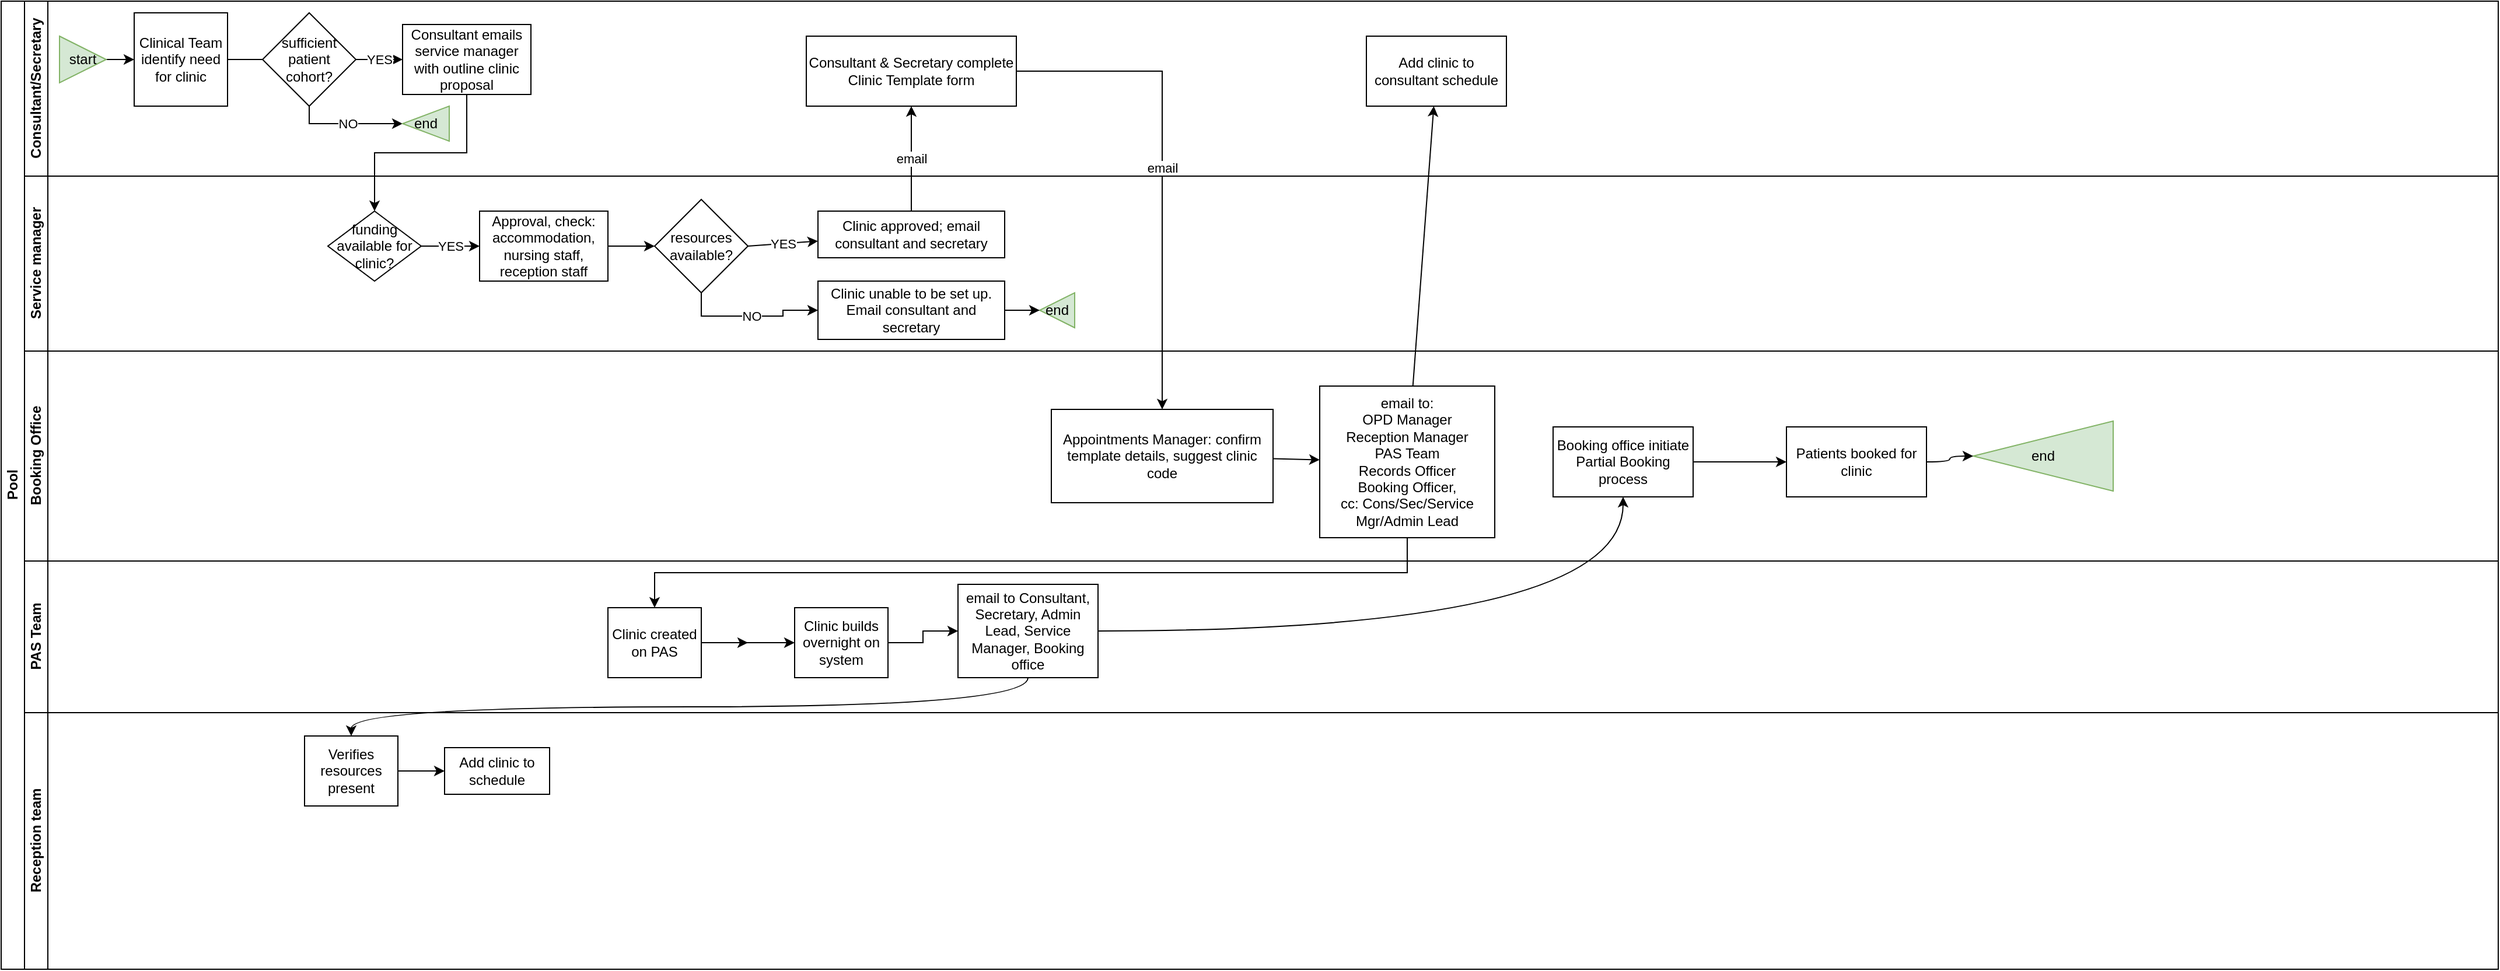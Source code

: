<mxfile version="15.6.6" type="github">
  <diagram id="prtHgNgQTEPvFCAcTncT" name="Page-1">
    <mxGraphModel dx="1078" dy="608" grid="1" gridSize="10" guides="1" tooltips="1" connect="1" arrows="1" fold="1" page="1" pageScale="1" pageWidth="827" pageHeight="1169" math="0" shadow="0">
      <root>
        <mxCell id="0" />
        <mxCell id="1" parent="0" />
        <mxCell id="dNxyNK7c78bLwvsdeMH5-19" value="Pool" style="swimlane;html=1;childLayout=stackLayout;resizeParent=1;resizeParentMax=0;horizontal=0;startSize=20;horizontalStack=0;fillColor=default;strokeColor=default;fontColor=default;" parent="1" vertex="1">
          <mxGeometry x="130" y="140" width="2140" height="830" as="geometry" />
        </mxCell>
        <mxCell id="dNxyNK7c78bLwvsdeMH5-35" value="email" style="edgeStyle=orthogonalEdgeStyle;rounded=0;orthogonalLoop=1;jettySize=auto;html=1;endArrow=classic;endFill=1;strokeColor=default;labelBackgroundColor=default;fontColor=default;exitX=1;exitY=0.5;exitDx=0;exitDy=0;" parent="dNxyNK7c78bLwvsdeMH5-19" source="dNxyNK7c78bLwvsdeMH5-28" target="dNxyNK7c78bLwvsdeMH5-34" edge="1">
          <mxGeometry relative="1" as="geometry" />
        </mxCell>
        <mxCell id="dNxyNK7c78bLwvsdeMH5-21" value="Consultant/Secretary" style="swimlane;html=1;startSize=20;horizontal=0;fillColor=default;strokeColor=default;fontColor=default;" parent="dNxyNK7c78bLwvsdeMH5-19" vertex="1">
          <mxGeometry x="20" width="2120" height="150" as="geometry" />
        </mxCell>
        <mxCell id="dNxyNK7c78bLwvsdeMH5-26" value="Consultant emails service manager with outline clinic proposal" style="rounded=0;whiteSpace=wrap;html=1;fontFamily=Helvetica;fontSize=12;fontColor=#000000;align=center;fillColor=default;strokeColor=default;" parent="dNxyNK7c78bLwvsdeMH5-21" vertex="1">
          <mxGeometry x="324" y="20" width="110" height="60" as="geometry" />
        </mxCell>
        <mxCell id="dNxyNK7c78bLwvsdeMH5-28" value="Consultant &amp;amp; Secretary complete Clinic Template form" style="whiteSpace=wrap;html=1;fontFamily=Helvetica;fontSize=12;fontColor=#000000;align=center;fillColor=default;strokeColor=default;" parent="dNxyNK7c78bLwvsdeMH5-21" vertex="1">
          <mxGeometry x="670" y="30" width="180" height="60" as="geometry" />
        </mxCell>
        <mxCell id="bUu3UqVvejy8OzPvvDE9-3" value="YES" style="edgeStyle=orthogonalEdgeStyle;rounded=0;orthogonalLoop=1;jettySize=auto;html=1;exitX=1;exitY=0.5;exitDx=0;exitDy=0;entryX=0;entryY=0.5;entryDx=0;entryDy=0;labelBackgroundColor=default;fontColor=default;strokeColor=default;startArrow=none;fillColor=default;" edge="1" parent="dNxyNK7c78bLwvsdeMH5-21" source="bUu3UqVvejy8OzPvvDE9-5" target="dNxyNK7c78bLwvsdeMH5-26">
          <mxGeometry relative="1" as="geometry" />
        </mxCell>
        <mxCell id="bUu3UqVvejy8OzPvvDE9-2" value="Clinical Team identify need for clinic" style="whiteSpace=wrap;html=1;aspect=fixed;fontColor=default;strokeColor=default;fillColor=default;" vertex="1" parent="dNxyNK7c78bLwvsdeMH5-21">
          <mxGeometry x="94" y="10" width="80" height="80" as="geometry" />
        </mxCell>
        <mxCell id="bUu3UqVvejy8OzPvvDE9-5" value="sufficient patient cohort?" style="rhombus;whiteSpace=wrap;html=1;fontColor=default;strokeColor=default;fillColor=default;" vertex="1" parent="dNxyNK7c78bLwvsdeMH5-21">
          <mxGeometry x="204" y="10" width="80" height="80" as="geometry" />
        </mxCell>
        <mxCell id="bUu3UqVvejy8OzPvvDE9-6" value="" style="edgeStyle=orthogonalEdgeStyle;rounded=0;orthogonalLoop=1;jettySize=auto;html=1;exitX=1;exitY=0.5;exitDx=0;exitDy=0;entryX=0;entryY=0.5;entryDx=0;entryDy=0;labelBackgroundColor=default;fontColor=default;strokeColor=default;endArrow=none;fillColor=default;" edge="1" parent="dNxyNK7c78bLwvsdeMH5-21" source="bUu3UqVvejy8OzPvvDE9-2" target="bUu3UqVvejy8OzPvvDE9-5">
          <mxGeometry relative="1" as="geometry">
            <mxPoint x="314" y="290" as="sourcePoint" />
            <mxPoint x="454" y="290" as="targetPoint" />
          </mxGeometry>
        </mxCell>
        <mxCell id="bUu3UqVvejy8OzPvvDE9-7" value="NO" style="edgeStyle=orthogonalEdgeStyle;rounded=0;orthogonalLoop=1;jettySize=auto;html=1;exitX=0.5;exitY=1;exitDx=0;exitDy=0;labelBackgroundColor=default;fontColor=default;strokeColor=default;entryX=1;entryY=0.5;entryDx=0;entryDy=0;fillColor=default;" edge="1" parent="dNxyNK7c78bLwvsdeMH5-21" source="bUu3UqVvejy8OzPvvDE9-5" target="bUu3UqVvejy8OzPvvDE9-9">
          <mxGeometry relative="1" as="geometry">
            <mxPoint x="298" y="100" as="targetPoint" />
            <Array as="points">
              <mxPoint x="244" y="105" />
            </Array>
          </mxGeometry>
        </mxCell>
        <mxCell id="bUu3UqVvejy8OzPvvDE9-9" value="end" style="triangle;whiteSpace=wrap;html=1;strokeColor=#82b366;fillColor=#d5e8d4;comic=0;direction=west;fontColor=default;" vertex="1" parent="dNxyNK7c78bLwvsdeMH5-21">
          <mxGeometry x="324" y="90" width="40" height="30" as="geometry" />
        </mxCell>
        <mxCell id="bUu3UqVvejy8OzPvvDE9-26" style="edgeStyle=orthogonalEdgeStyle;rounded=0;orthogonalLoop=1;jettySize=auto;html=1;exitX=1;exitY=0.5;exitDx=0;exitDy=0;entryX=0;entryY=0.5;entryDx=0;entryDy=0;labelBackgroundColor=default;fontColor=default;strokeColor=default;fillColor=default;" edge="1" parent="dNxyNK7c78bLwvsdeMH5-21" source="dNxyNK7c78bLwvsdeMH5-23" target="bUu3UqVvejy8OzPvvDE9-2">
          <mxGeometry relative="1" as="geometry" />
        </mxCell>
        <mxCell id="dNxyNK7c78bLwvsdeMH5-23" value="start" style="triangle;whiteSpace=wrap;html=1;fillColor=#d5e8d4;strokeColor=#82b366;fontColor=default;" parent="dNxyNK7c78bLwvsdeMH5-21" vertex="1">
          <mxGeometry x="30" y="30" width="40" height="40" as="geometry" />
        </mxCell>
        <mxCell id="bUu3UqVvejy8OzPvvDE9-34" value="Add clinic to consultant schedule" style="whiteSpace=wrap;html=1;fontColor=#000000;fillColor=default;strokeColor=default;" vertex="1" parent="dNxyNK7c78bLwvsdeMH5-21">
          <mxGeometry x="1150" y="30" width="120" height="60" as="geometry" />
        </mxCell>
        <mxCell id="dNxyNK7c78bLwvsdeMH5-20" value="Service manager" style="swimlane;html=1;startSize=20;horizontal=0;fillColor=default;strokeColor=default;fontColor=default;" parent="dNxyNK7c78bLwvsdeMH5-19" vertex="1">
          <mxGeometry x="20" y="150" width="2120" height="150" as="geometry" />
        </mxCell>
        <mxCell id="dNxyNK7c78bLwvsdeMH5-24" value="funding available for clinic?" style="rhombus;rounded=0;whiteSpace=wrap;html=1;fontFamily=Helvetica;fontSize=12;fontColor=#000000;align=center;fillColor=default;strokeColor=default;" parent="dNxyNK7c78bLwvsdeMH5-20" vertex="1">
          <mxGeometry x="260" y="30" width="80" height="60" as="geometry" />
        </mxCell>
        <mxCell id="MgAUhCTMofZDbDg7m2BW-11" value="YES" style="edgeStyle=orthogonalEdgeStyle;rounded=0;orthogonalLoop=1;jettySize=auto;html=1;exitX=1;exitY=0.5;exitDx=0;exitDy=0;entryX=0;entryY=0.5;entryDx=0;entryDy=0;fontColor=default;strokeColor=default;labelBackgroundColor=default;" parent="dNxyNK7c78bLwvsdeMH5-20" source="dNxyNK7c78bLwvsdeMH5-24" target="dNxyNK7c78bLwvsdeMH5-30" edge="1">
          <mxGeometry relative="1" as="geometry" />
        </mxCell>
        <mxCell id="bUu3UqVvejy8OzPvvDE9-13" value="" style="edgeStyle=orthogonalEdgeStyle;rounded=0;orthogonalLoop=1;jettySize=auto;html=1;labelBackgroundColor=default;fontColor=default;strokeColor=default;" edge="1" parent="dNxyNK7c78bLwvsdeMH5-20" source="dNxyNK7c78bLwvsdeMH5-30" target="bUu3UqVvejy8OzPvvDE9-12">
          <mxGeometry relative="1" as="geometry" />
        </mxCell>
        <mxCell id="dNxyNK7c78bLwvsdeMH5-30" value="Approval, check: accommodation, nursing staff,&lt;br&gt;reception staff" style="rounded=0;whiteSpace=wrap;html=1;fontFamily=Helvetica;fontSize=12;fontColor=#000000;align=center;fillColor=default;strokeColor=default;" parent="dNxyNK7c78bLwvsdeMH5-20" vertex="1">
          <mxGeometry x="390" y="30" width="110" height="60" as="geometry" />
        </mxCell>
        <mxCell id="bUu3UqVvejy8OzPvvDE9-12" value="resources available?" style="rhombus;whiteSpace=wrap;html=1;comic=0;fontColor=default;strokeColor=default;fillColor=default;" vertex="1" parent="dNxyNK7c78bLwvsdeMH5-20">
          <mxGeometry x="540" y="20" width="80" height="80" as="geometry" />
        </mxCell>
        <mxCell id="bUu3UqVvejy8OzPvvDE9-14" value="Clinic unable to be set up. Email consultant and secretary" style="whiteSpace=wrap;html=1;comic=0;fillColor=default;strokeColor=default;fontColor=default;" vertex="1" parent="dNxyNK7c78bLwvsdeMH5-20">
          <mxGeometry x="680" y="90" width="160" height="50" as="geometry" />
        </mxCell>
        <mxCell id="bUu3UqVvejy8OzPvvDE9-15" value="NO" style="edgeStyle=orthogonalEdgeStyle;rounded=0;orthogonalLoop=1;jettySize=auto;html=1;labelBackgroundColor=default;fontColor=default;strokeColor=default;exitX=0.5;exitY=1;exitDx=0;exitDy=0;" edge="1" parent="dNxyNK7c78bLwvsdeMH5-20" source="bUu3UqVvejy8OzPvvDE9-12" target="bUu3UqVvejy8OzPvvDE9-14">
          <mxGeometry relative="1" as="geometry" />
        </mxCell>
        <mxCell id="bUu3UqVvejy8OzPvvDE9-19" value="Clinic approved; email consultant and secretary" style="whiteSpace=wrap;html=1;comic=0;fillColor=default;strokeColor=default;fontColor=default;" vertex="1" parent="dNxyNK7c78bLwvsdeMH5-20">
          <mxGeometry x="680" y="30" width="160" height="40" as="geometry" />
        </mxCell>
        <mxCell id="bUu3UqVvejy8OzPvvDE9-20" value="YES" style="rounded=0;orthogonalLoop=1;jettySize=auto;html=1;labelBackgroundColor=default;fontColor=default;strokeColor=default;exitX=1;exitY=0.5;exitDx=0;exitDy=0;" edge="1" parent="dNxyNK7c78bLwvsdeMH5-20" source="bUu3UqVvejy8OzPvvDE9-12" target="bUu3UqVvejy8OzPvvDE9-19">
          <mxGeometry relative="1" as="geometry" />
        </mxCell>
        <mxCell id="bUu3UqVvejy8OzPvvDE9-16" value="end" style="triangle;direction=west;whiteSpace=wrap;html=1;comic=0;fillColor=#d5e8d4;strokeColor=#82b366;fontColor=default;" vertex="1" parent="dNxyNK7c78bLwvsdeMH5-20">
          <mxGeometry x="870" y="100" width="30" height="30" as="geometry" />
        </mxCell>
        <mxCell id="bUu3UqVvejy8OzPvvDE9-17" value="" style="rounded=0;orthogonalLoop=1;jettySize=auto;html=1;labelBackgroundColor=default;fontColor=default;strokeColor=default;" edge="1" parent="dNxyNK7c78bLwvsdeMH5-20" source="bUu3UqVvejy8OzPvvDE9-14" target="bUu3UqVvejy8OzPvvDE9-16">
          <mxGeometry relative="1" as="geometry" />
        </mxCell>
        <mxCell id="dNxyNK7c78bLwvsdeMH5-22" value="Booking Office" style="swimlane;html=1;startSize=20;horizontal=0;fillColor=default;strokeColor=default;fontColor=default;" parent="dNxyNK7c78bLwvsdeMH5-19" vertex="1">
          <mxGeometry x="20" y="300" width="2120" height="180" as="geometry" />
        </mxCell>
        <mxCell id="dNxyNK7c78bLwvsdeMH5-37" value="" style="rounded=0;orthogonalLoop=1;jettySize=auto;html=1;endArrow=classic;endFill=1;strokeColor=default;labelBackgroundColor=default;fontColor=default;" parent="dNxyNK7c78bLwvsdeMH5-22" source="dNxyNK7c78bLwvsdeMH5-34" target="dNxyNK7c78bLwvsdeMH5-36" edge="1">
          <mxGeometry relative="1" as="geometry" />
        </mxCell>
        <mxCell id="dNxyNK7c78bLwvsdeMH5-34" value="Appointments Manager: confirm template details,&amp;nbsp;suggest clinic code" style="rounded=0;whiteSpace=wrap;html=1;fontFamily=Helvetica;fontSize=12;fontColor=#000000;align=center;fillColor=default;strokeColor=default;" parent="dNxyNK7c78bLwvsdeMH5-22" vertex="1">
          <mxGeometry x="880" y="50" width="190" height="80" as="geometry" />
        </mxCell>
        <mxCell id="dNxyNK7c78bLwvsdeMH5-36" value="email to:&lt;br&gt;OPD Manager&lt;br&gt;Reception Manager&lt;br&gt;PAS Team&lt;br&gt;Records Officer&lt;br&gt;Booking Officer,&lt;br&gt;cc: Cons/Sec/Service Mgr/Admin Lead" style="whiteSpace=wrap;html=1;fontFamily=Helvetica;fontSize=12;fontColor=#000000;align=center;fillColor=default;strokeColor=default;" parent="dNxyNK7c78bLwvsdeMH5-22" vertex="1">
          <mxGeometry x="1110" y="30" width="150" height="130" as="geometry" />
        </mxCell>
        <mxCell id="bUu3UqVvejy8OzPvvDE9-36" value="Booking office initiate Partial Booking process" style="whiteSpace=wrap;html=1;fontColor=#000000;fillColor=default;strokeColor=default;" vertex="1" parent="dNxyNK7c78bLwvsdeMH5-22">
          <mxGeometry x="1310" y="65" width="120" height="60" as="geometry" />
        </mxCell>
        <mxCell id="bUu3UqVvejy8OzPvvDE9-41" value="end" style="triangle;direction=west;whiteSpace=wrap;html=1;fillColor=#d5e8d4;strokeColor=#82b366;fontColor=default;" vertex="1" parent="dNxyNK7c78bLwvsdeMH5-22">
          <mxGeometry x="1670" y="60" width="120" height="60" as="geometry" />
        </mxCell>
        <mxCell id="MgAUhCTMofZDbDg7m2BW-1" value="PAS Team" style="swimlane;html=1;startSize=20;horizontal=0;fillColor=default;strokeColor=default;fontColor=default;" parent="dNxyNK7c78bLwvsdeMH5-19" vertex="1">
          <mxGeometry x="20" y="480" width="2120" height="130" as="geometry" />
        </mxCell>
        <mxCell id="MgAUhCTMofZDbDg7m2BW-2" value="" style="edgeStyle=orthogonalEdgeStyle;rounded=0;orthogonalLoop=1;jettySize=auto;html=1;endArrow=classic;endFill=1;strokeColor=default;labelBackgroundColor=default;fontColor=default;" parent="MgAUhCTMofZDbDg7m2BW-1" source="MgAUhCTMofZDbDg7m2BW-3" edge="1">
          <mxGeometry relative="1" as="geometry">
            <mxPoint x="620" y="70" as="targetPoint" />
          </mxGeometry>
        </mxCell>
        <mxCell id="MgAUhCTMofZDbDg7m2BW-3" value="Clinic created on PAS" style="rounded=0;whiteSpace=wrap;html=1;fontFamily=Helvetica;fontSize=12;fontColor=default;align=center;strokeColor=default;labelBackgroundColor=default;" parent="MgAUhCTMofZDbDg7m2BW-1" vertex="1">
          <mxGeometry x="500" y="40" width="80" height="60" as="geometry" />
        </mxCell>
        <mxCell id="bUu3UqVvejy8OzPvvDE9-28" value="Clinic builds overnight on system" style="rounded=0;whiteSpace=wrap;html=1;fontFamily=Helvetica;fontSize=12;fontColor=default;align=center;strokeColor=default;labelBackgroundColor=default;" vertex="1" parent="MgAUhCTMofZDbDg7m2BW-1">
          <mxGeometry x="660" y="40" width="80" height="60" as="geometry" />
        </mxCell>
        <mxCell id="bUu3UqVvejy8OzPvvDE9-29" value="" style="edgeStyle=orthogonalEdgeStyle;rounded=0;orthogonalLoop=1;jettySize=auto;html=1;labelBackgroundColor=default;fontColor=default;strokeColor=default;fillColor=default;" edge="1" parent="MgAUhCTMofZDbDg7m2BW-1" source="MgAUhCTMofZDbDg7m2BW-3" target="bUu3UqVvejy8OzPvvDE9-28">
          <mxGeometry relative="1" as="geometry" />
        </mxCell>
        <mxCell id="bUu3UqVvejy8OzPvvDE9-30" value="email to Consultant, Secretary, Admin Lead, Service Manager, Booking office" style="whiteSpace=wrap;html=1;rounded=0;fontColor=default;strokeColor=default;labelBackgroundColor=default;fillColor=default;" vertex="1" parent="MgAUhCTMofZDbDg7m2BW-1">
          <mxGeometry x="800" y="20" width="120" height="80" as="geometry" />
        </mxCell>
        <mxCell id="bUu3UqVvejy8OzPvvDE9-31" value="" style="edgeStyle=orthogonalEdgeStyle;rounded=0;orthogonalLoop=1;jettySize=auto;html=1;labelBackgroundColor=default;fontColor=default;strokeColor=default;fillColor=default;" edge="1" parent="MgAUhCTMofZDbDg7m2BW-1" source="bUu3UqVvejy8OzPvvDE9-28" target="bUu3UqVvejy8OzPvvDE9-30">
          <mxGeometry relative="1" as="geometry" />
        </mxCell>
        <mxCell id="bUu3UqVvejy8OzPvvDE9-11" value="" style="edgeStyle=orthogonalEdgeStyle;rounded=0;orthogonalLoop=1;jettySize=auto;html=1;labelBackgroundColor=default;fontColor=default;strokeColor=default;" edge="1" parent="dNxyNK7c78bLwvsdeMH5-19" source="dNxyNK7c78bLwvsdeMH5-26" target="dNxyNK7c78bLwvsdeMH5-24">
          <mxGeometry relative="1" as="geometry" />
        </mxCell>
        <mxCell id="bUu3UqVvejy8OzPvvDE9-21" value="email" style="rounded=0;orthogonalLoop=1;jettySize=auto;html=1;exitX=0.5;exitY=0;exitDx=0;exitDy=0;labelBackgroundColor=default;fontColor=default;strokeColor=default;entryX=0.5;entryY=1;entryDx=0;entryDy=0;" edge="1" parent="dNxyNK7c78bLwvsdeMH5-19" source="bUu3UqVvejy8OzPvvDE9-19" target="dNxyNK7c78bLwvsdeMH5-28">
          <mxGeometry relative="1" as="geometry" />
        </mxCell>
        <mxCell id="MgAUhCTMofZDbDg7m2BW-7" value="Reception team" style="swimlane;html=1;startSize=20;horizontal=0;fillColor=default;strokeColor=default;fontColor=default;" parent="dNxyNK7c78bLwvsdeMH5-19" vertex="1">
          <mxGeometry x="20" y="610" width="2120" height="220" as="geometry" />
        </mxCell>
        <mxCell id="MgAUhCTMofZDbDg7m2BW-8" value="" style="edgeStyle=orthogonalEdgeStyle;rounded=0;orthogonalLoop=1;jettySize=auto;html=1;endArrow=classic;endFill=1;" parent="MgAUhCTMofZDbDg7m2BW-7" source="MgAUhCTMofZDbDg7m2BW-9" target="MgAUhCTMofZDbDg7m2BW-10" edge="1">
          <mxGeometry relative="1" as="geometry" />
        </mxCell>
        <mxCell id="MgAUhCTMofZDbDg7m2BW-9" value="Verifies resources present" style="rounded=0;whiteSpace=wrap;html=1;fontFamily=Helvetica;fontSize=12;fontColor=#000000;align=center;" parent="MgAUhCTMofZDbDg7m2BW-7" vertex="1">
          <mxGeometry x="240" y="20" width="80" height="60" as="geometry" />
        </mxCell>
        <mxCell id="MgAUhCTMofZDbDg7m2BW-10" value="Add clinic to schedule" style="whiteSpace=wrap;html=1;fontFamily=Helvetica;fontSize=12;fontColor=#000000;align=center;fillColor=default;strokeColor=default;" parent="MgAUhCTMofZDbDg7m2BW-7" vertex="1">
          <mxGeometry x="360" y="30" width="90" height="40" as="geometry" />
        </mxCell>
        <mxCell id="bUu3UqVvejy8OzPvvDE9-32" style="rounded=0;orthogonalLoop=1;jettySize=auto;html=1;exitX=0.5;exitY=1;exitDx=0;exitDy=0;entryX=0.5;entryY=0;entryDx=0;entryDy=0;labelBackgroundColor=default;fontColor=default;strokeColor=default;fillColor=default;jumpStyle=arc;edgeStyle=orthogonalEdgeStyle;" edge="1" parent="dNxyNK7c78bLwvsdeMH5-19" source="dNxyNK7c78bLwvsdeMH5-36" target="MgAUhCTMofZDbDg7m2BW-3">
          <mxGeometry relative="1" as="geometry" />
        </mxCell>
        <mxCell id="bUu3UqVvejy8OzPvvDE9-33" style="rounded=0;jumpStyle=arc;orthogonalLoop=1;jettySize=auto;html=1;exitX=0.5;exitY=1;exitDx=0;exitDy=0;entryX=0.5;entryY=0;entryDx=0;entryDy=0;labelBackgroundColor=default;fontColor=default;strokeColor=default;fillColor=default;edgeStyle=orthogonalEdgeStyle;curved=1;" edge="1" parent="dNxyNK7c78bLwvsdeMH5-19" source="bUu3UqVvejy8OzPvvDE9-30" target="MgAUhCTMofZDbDg7m2BW-9">
          <mxGeometry relative="1" as="geometry" />
        </mxCell>
        <mxCell id="bUu3UqVvejy8OzPvvDE9-35" value="" style="edgeStyle=none;rounded=0;jumpStyle=arc;orthogonalLoop=1;jettySize=auto;html=1;labelBackgroundColor=default;fontColor=default;strokeColor=default;fillColor=default;" edge="1" parent="dNxyNK7c78bLwvsdeMH5-19" source="dNxyNK7c78bLwvsdeMH5-36" target="bUu3UqVvejy8OzPvvDE9-34">
          <mxGeometry relative="1" as="geometry" />
        </mxCell>
        <mxCell id="bUu3UqVvejy8OzPvvDE9-38" style="edgeStyle=orthogonalEdgeStyle;curved=1;rounded=0;jumpStyle=arc;orthogonalLoop=1;jettySize=auto;html=1;exitX=1;exitY=0.5;exitDx=0;exitDy=0;labelBackgroundColor=default;fontColor=default;strokeColor=default;fillColor=default;" edge="1" parent="dNxyNK7c78bLwvsdeMH5-19" source="bUu3UqVvejy8OzPvvDE9-30" target="bUu3UqVvejy8OzPvvDE9-36">
          <mxGeometry relative="1" as="geometry" />
        </mxCell>
        <mxCell id="bUu3UqVvejy8OzPvvDE9-42" value="" style="edgeStyle=orthogonalEdgeStyle;curved=1;rounded=0;jumpStyle=arc;orthogonalLoop=1;jettySize=auto;html=1;labelBackgroundColor=default;fontColor=default;strokeColor=default;fillColor=default;" edge="1" parent="1" source="bUu3UqVvejy8OzPvvDE9-39" target="bUu3UqVvejy8OzPvvDE9-41">
          <mxGeometry relative="1" as="geometry" />
        </mxCell>
        <mxCell id="bUu3UqVvejy8OzPvvDE9-39" value="Patients booked for clinic" style="whiteSpace=wrap;html=1;fontColor=#000000;" vertex="1" parent="1">
          <mxGeometry x="1660" y="505" width="120" height="60" as="geometry" />
        </mxCell>
        <mxCell id="bUu3UqVvejy8OzPvvDE9-40" value="" style="edgeStyle=orthogonalEdgeStyle;curved=1;rounded=0;jumpStyle=arc;orthogonalLoop=1;jettySize=auto;html=1;labelBackgroundColor=default;fontColor=default;strokeColor=default;fillColor=default;" edge="1" parent="1" source="bUu3UqVvejy8OzPvvDE9-36" target="bUu3UqVvejy8OzPvvDE9-39">
          <mxGeometry relative="1" as="geometry" />
        </mxCell>
      </root>
    </mxGraphModel>
  </diagram>
</mxfile>

